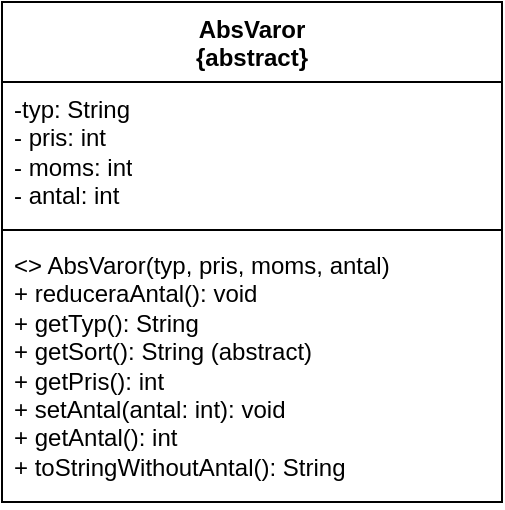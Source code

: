 <mxfile version="26.1.1">
  <diagram id="C5RBs43oDa-KdzZeNtuy" name="Page-1">
    <mxGraphModel dx="848" dy="504" grid="1" gridSize="10" guides="1" tooltips="1" connect="1" arrows="1" fold="1" page="1" pageScale="1" pageWidth="827" pageHeight="1169" math="0" shadow="0">
      <root>
        <mxCell id="WIyWlLk6GJQsqaUBKTNV-0" />
        <mxCell id="WIyWlLk6GJQsqaUBKTNV-1" parent="WIyWlLk6GJQsqaUBKTNV-0" />
        <mxCell id="JlUwPAzDH42WfKnk2IvD-0" value="AbsVaror&lt;div&gt;{abstract}&lt;/div&gt;" style="swimlane;fontStyle=1;align=center;verticalAlign=top;childLayout=stackLayout;horizontal=1;startSize=40;horizontalStack=0;resizeParent=1;resizeParentMax=0;resizeLast=0;collapsible=1;marginBottom=0;whiteSpace=wrap;html=1;" vertex="1" parent="WIyWlLk6GJQsqaUBKTNV-1">
          <mxGeometry x="120" y="100" width="250" height="250" as="geometry" />
        </mxCell>
        <mxCell id="JlUwPAzDH42WfKnk2IvD-1" value="-typ: String&lt;br/&gt;- pris: int&lt;br/&gt;- moms: int&lt;br/&gt;- antal: int&lt;div style=&quot;display:none&quot; id=&quot;SDCloudData&quot;&gt;&lt;/div&gt;" style="text;strokeColor=none;fillColor=none;align=left;verticalAlign=top;spacingLeft=4;spacingRight=4;overflow=hidden;rotatable=0;points=[[0,0.5],[1,0.5]];portConstraint=eastwest;whiteSpace=wrap;html=1;" vertex="1" parent="JlUwPAzDH42WfKnk2IvD-0">
          <mxGeometry y="40" width="250" height="70" as="geometry" />
        </mxCell>
        <mxCell id="JlUwPAzDH42WfKnk2IvD-2" value="" style="line;strokeWidth=1;fillColor=none;align=left;verticalAlign=middle;spacingTop=-1;spacingLeft=3;spacingRight=3;rotatable=0;labelPosition=right;points=[];portConstraint=eastwest;strokeColor=inherit;" vertex="1" parent="JlUwPAzDH42WfKnk2IvD-0">
          <mxGeometry y="110" width="250" height="8" as="geometry" />
        </mxCell>
        <mxCell id="JlUwPAzDH42WfKnk2IvD-3" value="&amp;lt;&amp;gt; AbsVaror(typ, pris, moms, antal)&lt;br/&gt;+ reduceraAntal(): void&lt;br/&gt;+ getTyp(): String&lt;br/&gt;+ getSort(): String (abstract)&lt;br/&gt;+ getPris(): int&lt;br/&gt;+ setAntal(antal: int): void&lt;br/&gt;+ getAntal(): int&lt;br/&gt;+ toStringWithoutAntal(): String&amp;nbsp;&lt;div style=&quot;display:none&quot; id=&quot;SDCloudData&quot;&gt;&lt;/div&gt;" style="text;strokeColor=none;fillColor=none;align=left;verticalAlign=top;spacingLeft=4;spacingRight=4;overflow=hidden;rotatable=0;points=[[0,0.5],[1,0.5]];portConstraint=eastwest;whiteSpace=wrap;html=1;" vertex="1" parent="JlUwPAzDH42WfKnk2IvD-0">
          <mxGeometry y="118" width="250" height="132" as="geometry" />
        </mxCell>
      </root>
    </mxGraphModel>
  </diagram>
</mxfile>
